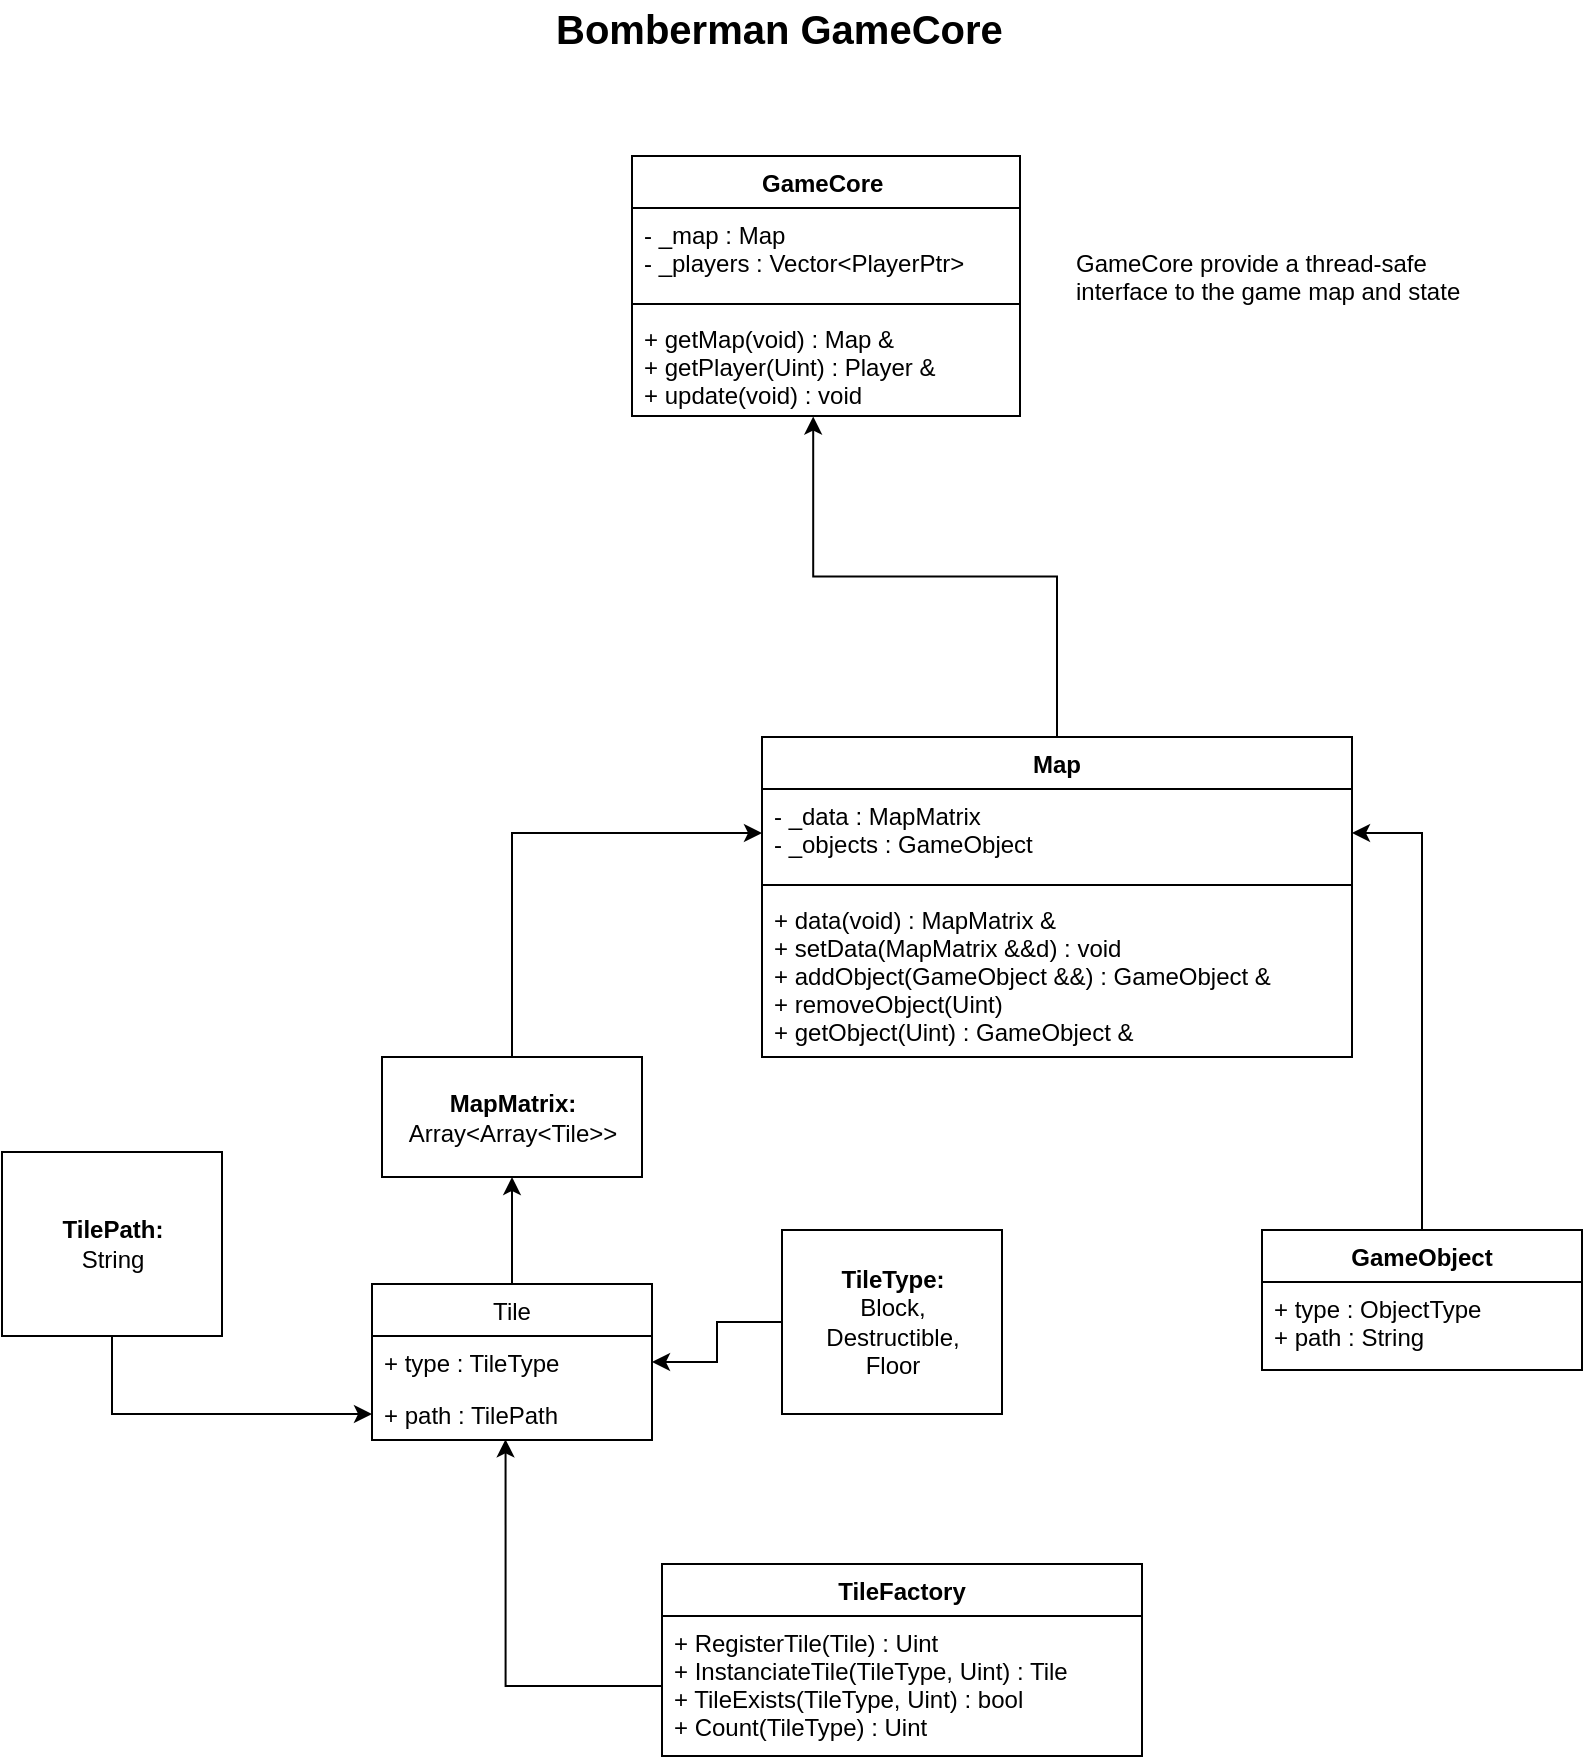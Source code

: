 <mxfile version="10.6.7" type="device"><diagram id="xgzb39goHcYQYUB5JfRU" name="Page-1"><mxGraphModel dx="1640" dy="909" grid="1" gridSize="10" guides="1" tooltips="1" connect="1" arrows="1" fold="1" page="1" pageScale="1" pageWidth="850" pageHeight="1100" math="0" shadow="0"><root><mxCell id="0"/><mxCell id="1" parent="0"/><mxCell id="7WwZ0fwfc9yn9ljcShZq-34" style="edgeStyle=orthogonalEdgeStyle;rounded=0;orthogonalLoop=1;jettySize=auto;html=1;entryX=0.467;entryY=1.005;entryDx=0;entryDy=0;entryPerimeter=0;" edge="1" parent="1" source="7WwZ0fwfc9yn9ljcShZq-5" target="7WwZ0fwfc9yn9ljcShZq-32"><mxGeometry relative="1" as="geometry"/></mxCell><mxCell id="7WwZ0fwfc9yn9ljcShZq-5" value="Map" style="swimlane;fontStyle=1;align=center;verticalAlign=top;childLayout=stackLayout;horizontal=1;startSize=26;horizontalStack=0;resizeParent=1;resizeParentMax=0;resizeLast=0;collapsible=1;marginBottom=0;" vertex="1" parent="1"><mxGeometry x="410" y="440.5" width="295" height="160" as="geometry"/></mxCell><mxCell id="7WwZ0fwfc9yn9ljcShZq-6" value="- _data : MapMatrix&#10;- _objects : GameObject&#10;" style="text;strokeColor=none;fillColor=none;align=left;verticalAlign=top;spacingLeft=4;spacingRight=4;overflow=hidden;rotatable=0;points=[[0,0.5],[1,0.5]];portConstraint=eastwest;" vertex="1" parent="7WwZ0fwfc9yn9ljcShZq-5"><mxGeometry y="26" width="295" height="44" as="geometry"/></mxCell><mxCell id="7WwZ0fwfc9yn9ljcShZq-7" value="" style="line;strokeWidth=1;fillColor=none;align=left;verticalAlign=middle;spacingTop=-1;spacingLeft=3;spacingRight=3;rotatable=0;labelPosition=right;points=[];portConstraint=eastwest;" vertex="1" parent="7WwZ0fwfc9yn9ljcShZq-5"><mxGeometry y="70" width="295" height="8" as="geometry"/></mxCell><mxCell id="7WwZ0fwfc9yn9ljcShZq-8" value="+ data(void) : MapMatrix &amp;&#10;+ setData(MapMatrix &amp;&amp;d) : void&#10;+ addObject(GameObject &amp;&amp;) : GameObject &amp;&#10;+ removeObject(Uint)&#10;+ getObject(Uint) : GameObject &amp;&#10;" style="text;strokeColor=none;fillColor=none;align=left;verticalAlign=top;spacingLeft=4;spacingRight=4;overflow=hidden;rotatable=0;points=[[0,0.5],[1,0.5]];portConstraint=eastwest;" vertex="1" parent="7WwZ0fwfc9yn9ljcShZq-5"><mxGeometry y="78" width="295" height="82" as="geometry"/></mxCell><mxCell id="7WwZ0fwfc9yn9ljcShZq-12" style="edgeStyle=orthogonalEdgeStyle;rounded=0;orthogonalLoop=1;jettySize=auto;html=1;entryX=0;entryY=0.5;entryDx=0;entryDy=0;" edge="1" parent="1" source="7WwZ0fwfc9yn9ljcShZq-9" target="7WwZ0fwfc9yn9ljcShZq-6"><mxGeometry relative="1" as="geometry"/></mxCell><mxCell id="7WwZ0fwfc9yn9ljcShZq-9" value="&lt;b&gt;MapMatrix:&lt;br&gt;&lt;/b&gt;Array&amp;lt;Array&amp;lt;Tile&amp;gt;&amp;gt;&lt;br&gt;" style="html=1;" vertex="1" parent="1"><mxGeometry x="220" y="600.5" width="130" height="60" as="geometry"/></mxCell><mxCell id="7WwZ0fwfc9yn9ljcShZq-11" style="edgeStyle=orthogonalEdgeStyle;rounded=0;orthogonalLoop=1;jettySize=auto;html=1;entryX=0.5;entryY=1;entryDx=0;entryDy=0;exitX=0.5;exitY=0;exitDx=0;exitDy=0;" edge="1" parent="1" source="7WwZ0fwfc9yn9ljcShZq-18" target="7WwZ0fwfc9yn9ljcShZq-9"><mxGeometry relative="1" as="geometry"><mxPoint x="285.207" y="710.5" as="sourcePoint"/></mxGeometry></mxCell><mxCell id="7WwZ0fwfc9yn9ljcShZq-13" value="TileFactory" style="swimlane;fontStyle=1;align=center;verticalAlign=top;childLayout=stackLayout;horizontal=1;startSize=26;horizontalStack=0;resizeParent=1;resizeParentMax=0;resizeLast=0;collapsible=1;marginBottom=0;" vertex="1" parent="1"><mxGeometry x="360" y="854" width="240" height="96" as="geometry"/></mxCell><mxCell id="7WwZ0fwfc9yn9ljcShZq-16" value="+ RegisterTile(Tile) : Uint&#10;+ InstanciateTile(TileType, Uint) : Tile&#10;+ TileExists(TileType, Uint) : bool&#10;+ Count(TileType) : Uint&#10;" style="text;strokeColor=none;fillColor=none;align=left;verticalAlign=top;spacingLeft=4;spacingRight=4;overflow=hidden;rotatable=0;points=[[0,0.5],[1,0.5]];portConstraint=eastwest;" vertex="1" parent="7WwZ0fwfc9yn9ljcShZq-13"><mxGeometry y="26" width="240" height="70" as="geometry"/></mxCell><mxCell id="7WwZ0fwfc9yn9ljcShZq-36" style="edgeStyle=orthogonalEdgeStyle;rounded=0;orthogonalLoop=1;jettySize=auto;html=1;" edge="1" parent="1" source="7WwZ0fwfc9yn9ljcShZq-17" target="7WwZ0fwfc9yn9ljcShZq-19"><mxGeometry relative="1" as="geometry"/></mxCell><mxCell id="7WwZ0fwfc9yn9ljcShZq-17" value="&lt;b&gt;TileType:&lt;/b&gt;&lt;br&gt;Block,&lt;br&gt;Destructible,&lt;br&gt;Floor&lt;br&gt;" style="html=1;" vertex="1" parent="1"><mxGeometry x="420" y="687" width="110" height="92" as="geometry"/></mxCell><mxCell id="7WwZ0fwfc9yn9ljcShZq-18" value="Tile" style="swimlane;fontStyle=0;childLayout=stackLayout;horizontal=1;startSize=26;fillColor=none;horizontalStack=0;resizeParent=1;resizeParentMax=0;resizeLast=0;collapsible=1;marginBottom=0;" vertex="1" parent="1"><mxGeometry x="215" y="714" width="140" height="78" as="geometry"/></mxCell><mxCell id="7WwZ0fwfc9yn9ljcShZq-19" value="+ type : TileType" style="text;strokeColor=none;fillColor=none;align=left;verticalAlign=top;spacingLeft=4;spacingRight=4;overflow=hidden;rotatable=0;points=[[0,0.5],[1,0.5]];portConstraint=eastwest;" vertex="1" parent="7WwZ0fwfc9yn9ljcShZq-18"><mxGeometry y="26" width="140" height="26" as="geometry"/></mxCell><mxCell id="7WwZ0fwfc9yn9ljcShZq-21" value="+ path : TilePath" style="text;strokeColor=none;fillColor=none;align=left;verticalAlign=top;spacingLeft=4;spacingRight=4;overflow=hidden;rotatable=0;points=[[0,0.5],[1,0.5]];portConstraint=eastwest;" vertex="1" parent="7WwZ0fwfc9yn9ljcShZq-18"><mxGeometry y="52" width="140" height="26" as="geometry"/></mxCell><mxCell id="7WwZ0fwfc9yn9ljcShZq-22" style="edgeStyle=orthogonalEdgeStyle;rounded=0;orthogonalLoop=1;jettySize=auto;html=1;entryX=0.477;entryY=0.988;entryDx=0;entryDy=0;entryPerimeter=0;" edge="1" parent="1" source="7WwZ0fwfc9yn9ljcShZq-16" target="7WwZ0fwfc9yn9ljcShZq-21"><mxGeometry relative="1" as="geometry"/></mxCell><mxCell id="7WwZ0fwfc9yn9ljcShZq-37" style="edgeStyle=orthogonalEdgeStyle;rounded=0;orthogonalLoop=1;jettySize=auto;html=1;entryX=0;entryY=0.5;entryDx=0;entryDy=0;" edge="1" parent="1" source="7WwZ0fwfc9yn9ljcShZq-24" target="7WwZ0fwfc9yn9ljcShZq-21"><mxGeometry relative="1" as="geometry"/></mxCell><mxCell id="7WwZ0fwfc9yn9ljcShZq-24" value="&lt;b&gt;TilePath:&lt;/b&gt;&lt;br&gt;String&lt;br&gt;" style="html=1;" vertex="1" parent="1"><mxGeometry x="30" y="648" width="110" height="92" as="geometry"/></mxCell><mxCell id="7WwZ0fwfc9yn9ljcShZq-35" style="edgeStyle=orthogonalEdgeStyle;rounded=0;orthogonalLoop=1;jettySize=auto;html=1;entryX=1;entryY=0.5;entryDx=0;entryDy=0;" edge="1" parent="1" source="7WwZ0fwfc9yn9ljcShZq-25" target="7WwZ0fwfc9yn9ljcShZq-6"><mxGeometry relative="1" as="geometry"/></mxCell><mxCell id="7WwZ0fwfc9yn9ljcShZq-25" value="GameObject" style="swimlane;fontStyle=1;align=center;verticalAlign=top;childLayout=stackLayout;horizontal=1;startSize=26;horizontalStack=0;resizeParent=1;resizeParentMax=0;resizeLast=0;collapsible=1;marginBottom=0;" vertex="1" parent="1"><mxGeometry x="660" y="687" width="160" height="70" as="geometry"/></mxCell><mxCell id="7WwZ0fwfc9yn9ljcShZq-26" value="+ type : ObjectType&#10;+ path : String&#10;" style="text;strokeColor=none;fillColor=none;align=left;verticalAlign=top;spacingLeft=4;spacingRight=4;overflow=hidden;rotatable=0;points=[[0,0.5],[1,0.5]];portConstraint=eastwest;" vertex="1" parent="7WwZ0fwfc9yn9ljcShZq-25"><mxGeometry y="26" width="160" height="44" as="geometry"/></mxCell><mxCell id="7WwZ0fwfc9yn9ljcShZq-29" value="GameCore " style="swimlane;fontStyle=1;align=center;verticalAlign=top;childLayout=stackLayout;horizontal=1;startSize=26;horizontalStack=0;resizeParent=1;resizeParentMax=0;resizeLast=0;collapsible=1;marginBottom=0;" vertex="1" parent="1"><mxGeometry x="345" y="150" width="194" height="130" as="geometry"/></mxCell><mxCell id="7WwZ0fwfc9yn9ljcShZq-30" value="- _map : Map&#10;- _players : Vector&lt;PlayerPtr&gt;" style="text;strokeColor=none;fillColor=none;align=left;verticalAlign=top;spacingLeft=4;spacingRight=4;overflow=hidden;rotatable=0;points=[[0,0.5],[1,0.5]];portConstraint=eastwest;" vertex="1" parent="7WwZ0fwfc9yn9ljcShZq-29"><mxGeometry y="26" width="194" height="44" as="geometry"/></mxCell><mxCell id="7WwZ0fwfc9yn9ljcShZq-31" value="" style="line;strokeWidth=1;fillColor=none;align=left;verticalAlign=middle;spacingTop=-1;spacingLeft=3;spacingRight=3;rotatable=0;labelPosition=right;points=[];portConstraint=eastwest;" vertex="1" parent="7WwZ0fwfc9yn9ljcShZq-29"><mxGeometry y="70" width="194" height="8" as="geometry"/></mxCell><mxCell id="7WwZ0fwfc9yn9ljcShZq-32" value="+ getMap(void) : Map &amp;&#10;+ getPlayer(Uint) : Player &amp;&#10;+ update(void) : void" style="text;strokeColor=none;fillColor=none;align=left;verticalAlign=top;spacingLeft=4;spacingRight=4;overflow=hidden;rotatable=0;points=[[0,0.5],[1,0.5]];portConstraint=eastwest;" vertex="1" parent="7WwZ0fwfc9yn9ljcShZq-29"><mxGeometry y="78" width="194" height="52" as="geometry"/></mxCell><mxCell id="7WwZ0fwfc9yn9ljcShZq-33" value="GameCore provide a thread-safe&lt;br&gt;interface to the game map and state" style="text;html=1;resizable=0;points=[];autosize=1;align=left;verticalAlign=top;spacingTop=-4;" vertex="1" parent="1"><mxGeometry x="565" y="194" width="210" height="30" as="geometry"/></mxCell><mxCell id="7WwZ0fwfc9yn9ljcShZq-38" value="&lt;b&gt;&lt;font style=&quot;font-size: 20px&quot;&gt;Bomberman GameCore&lt;/font&gt;&lt;/b&gt;" style="text;html=1;resizable=0;points=[];autosize=1;align=left;verticalAlign=top;spacingTop=-4;" vertex="1" parent="1"><mxGeometry x="304.5" y="72" width="240" height="20" as="geometry"/></mxCell></root></mxGraphModel></diagram></mxfile>